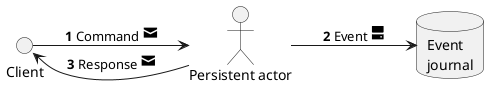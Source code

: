 @startuml

allowmixing
left to right direction

circle Client
actor "Persistent actor" as alice
database e [
  Event
  journal
]

Client --> alice : **1** Command <size:20><&envelope-closed></size>

alice --> e: **2** Event <size:20><&hard-drive></size>

alice --> Client: **3** Response <size:20><&envelope-closed></size>

@enduml